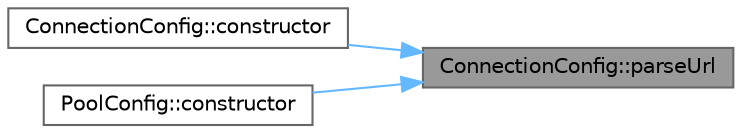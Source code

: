 digraph "ConnectionConfig::parseUrl"
{
 // INTERACTIVE_SVG=YES
 // LATEX_PDF_SIZE
  bgcolor="transparent";
  edge [fontname=Helvetica,fontsize=10,labelfontname=Helvetica,labelfontsize=10];
  node [fontname=Helvetica,fontsize=10,shape=box,height=0.2,width=0.4];
  rankdir="RL";
  Node1 [id="Node000001",label="ConnectionConfig::parseUrl",height=0.2,width=0.4,color="gray40", fillcolor="grey60", style="filled", fontcolor="black",tooltip=" "];
  Node1 -> Node2 [id="edge1_Node000001_Node000002",dir="back",color="steelblue1",style="solid",tooltip=" "];
  Node2 [id="Node000002",label="ConnectionConfig::constructor",height=0.2,width=0.4,color="grey40", fillcolor="white", style="filled",URL="$d0/d72/a00724_a44cafc8e740afeda312d502a040bcaee.html#a44cafc8e740afeda312d502a040bcaee",tooltip=" "];
  Node1 -> Node3 [id="edge2_Node000001_Node000003",dir="back",color="steelblue1",style="solid",tooltip=" "];
  Node3 [id="Node000003",label="PoolConfig::constructor",height=0.2,width=0.4,color="grey40", fillcolor="white", style="filled",URL="$d8/db7/a00812_a1ba4643001f6cbe0a40f5b01e56c5ade.html#a1ba4643001f6cbe0a40f5b01e56c5ade",tooltip=" "];
}
